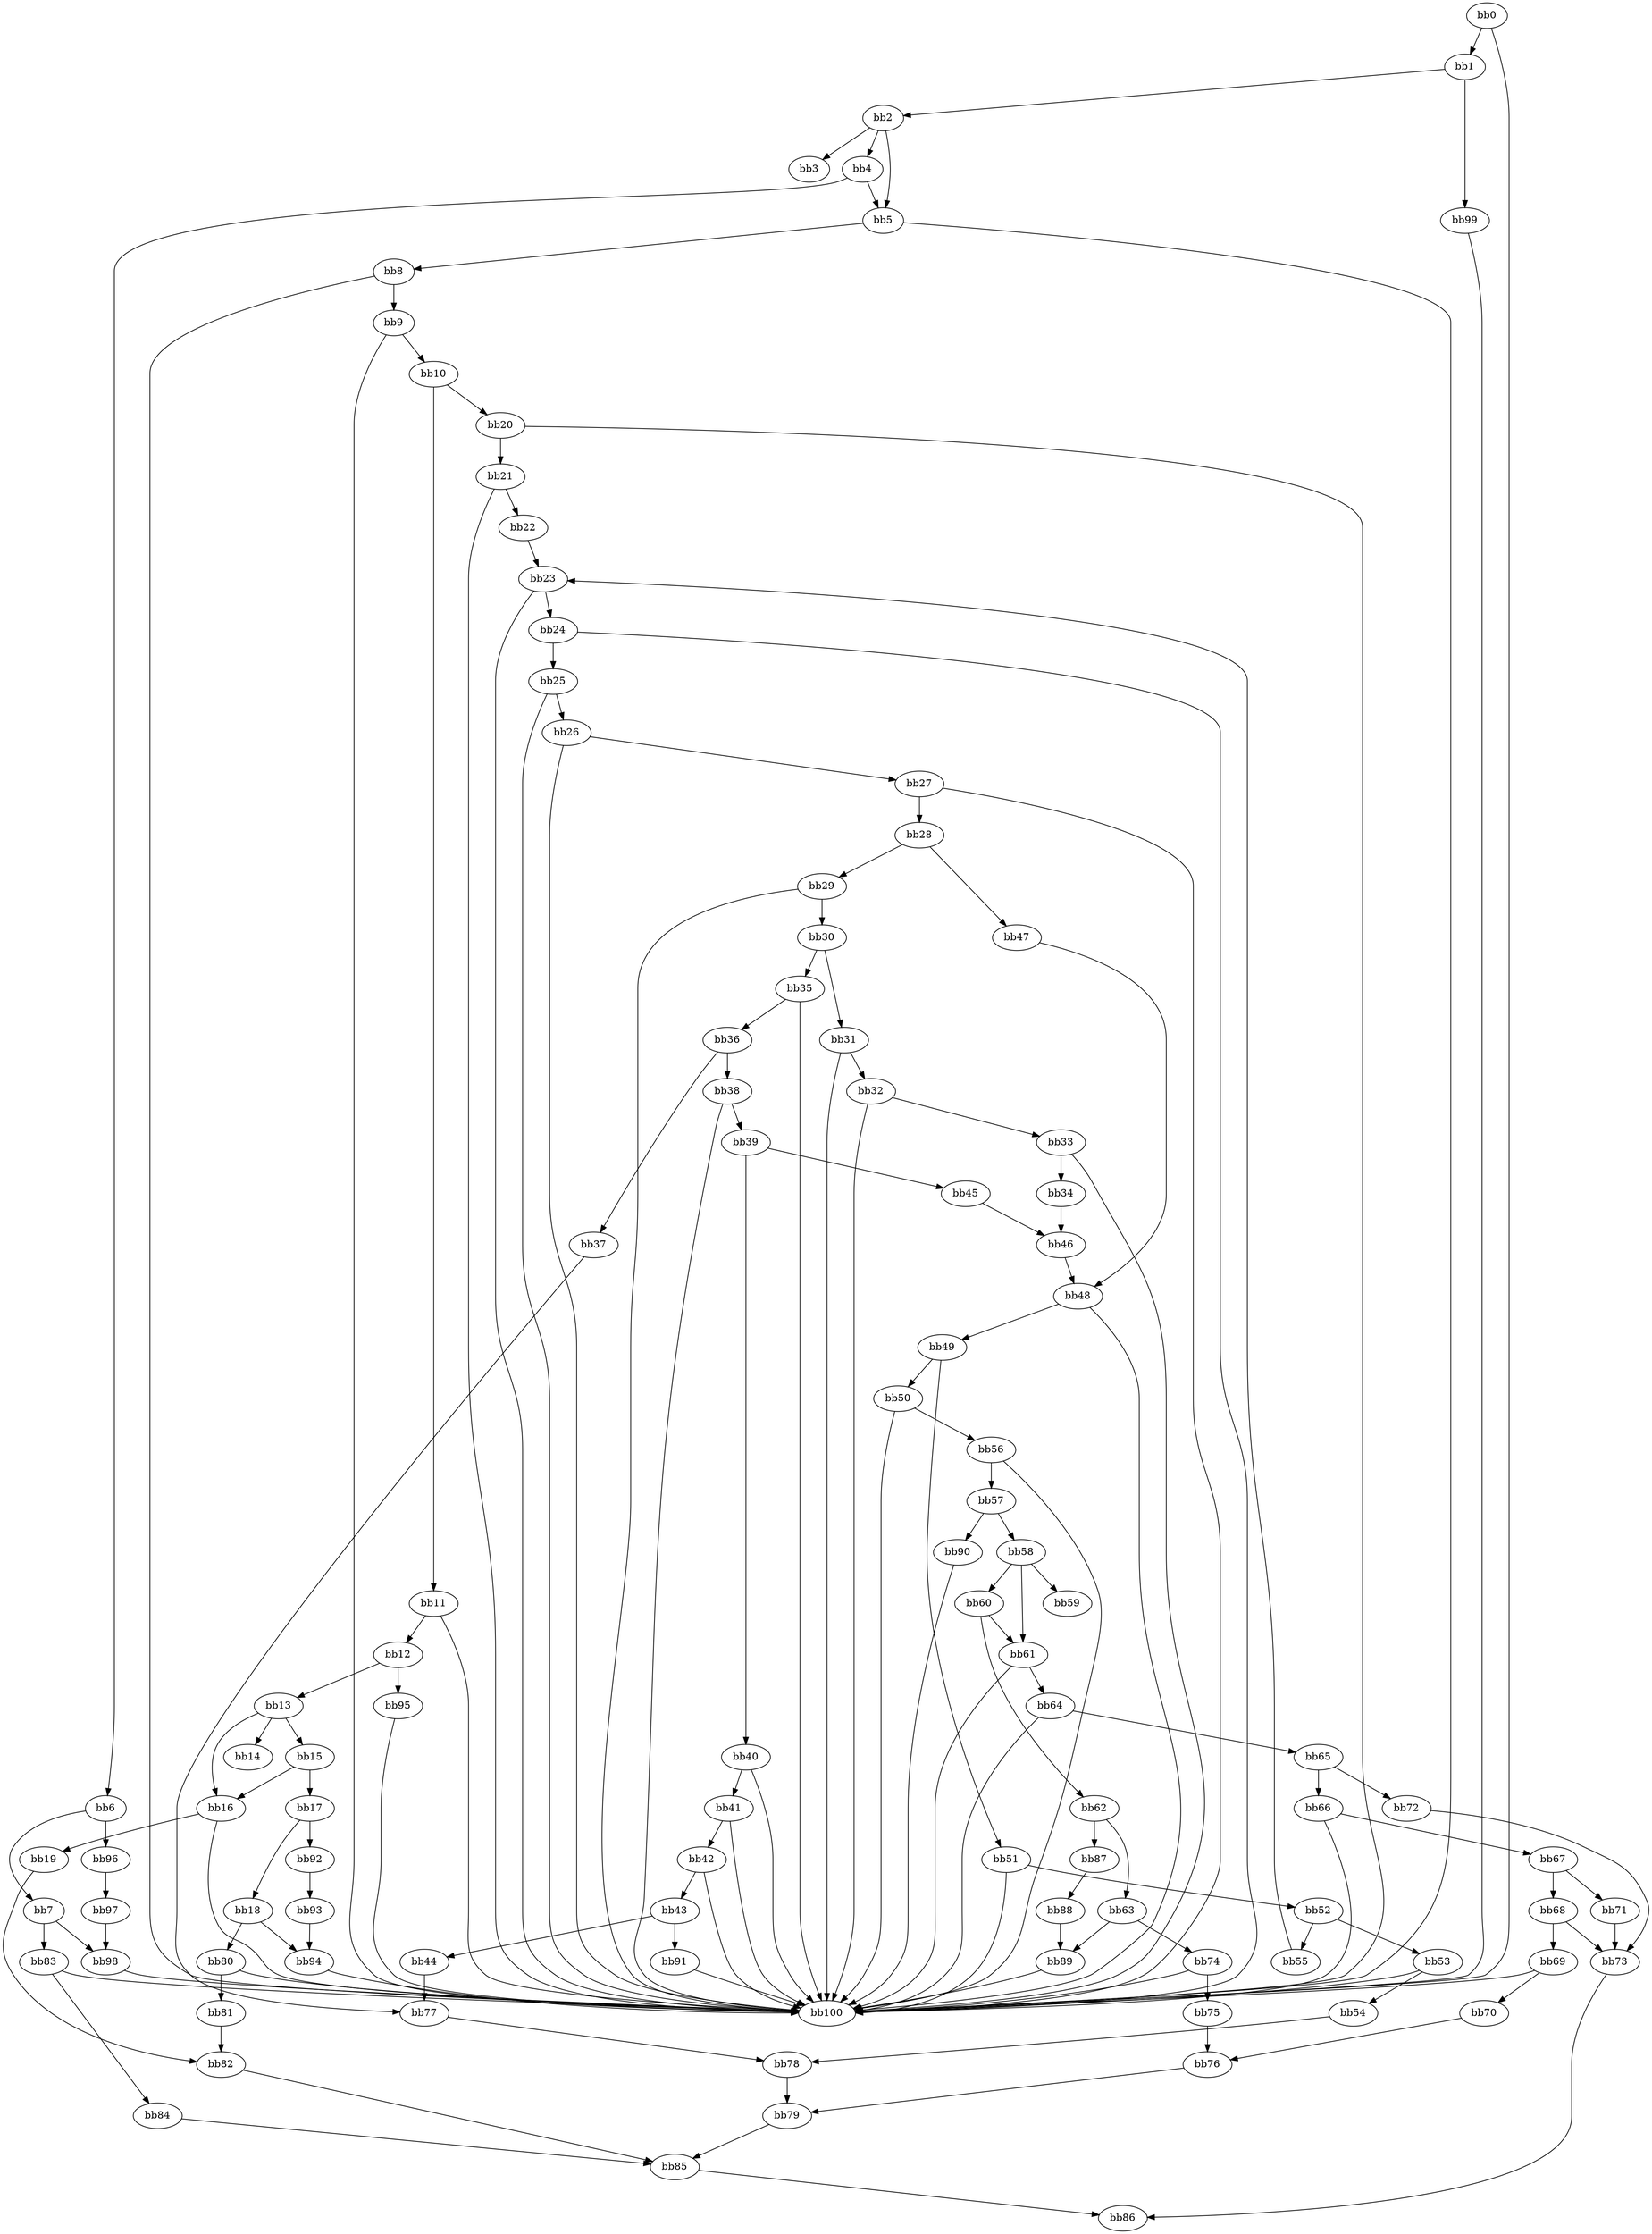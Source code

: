 digraph {
    0 [ label = "bb0\l" ]
    1 [ label = "bb1\l" ]
    2 [ label = "bb2\l" ]
    3 [ label = "bb3\l" ]
    4 [ label = "bb4\l" ]
    5 [ label = "bb5\l" ]
    6 [ label = "bb6\l" ]
    7 [ label = "bb7\l" ]
    8 [ label = "bb8\l" ]
    9 [ label = "bb9\l" ]
    10 [ label = "bb10\l" ]
    11 [ label = "bb11\l" ]
    12 [ label = "bb12\l" ]
    13 [ label = "bb13\l" ]
    14 [ label = "bb14\l" ]
    15 [ label = "bb15\l" ]
    16 [ label = "bb16\l" ]
    17 [ label = "bb17\l" ]
    18 [ label = "bb18\l" ]
    19 [ label = "bb19\l" ]
    20 [ label = "bb20\l" ]
    21 [ label = "bb21\l" ]
    22 [ label = "bb22\l" ]
    23 [ label = "bb23\l" ]
    24 [ label = "bb24\l" ]
    25 [ label = "bb25\l" ]
    26 [ label = "bb26\l" ]
    27 [ label = "bb27\l" ]
    28 [ label = "bb28\l" ]
    29 [ label = "bb29\l" ]
    30 [ label = "bb30\l" ]
    31 [ label = "bb31\l" ]
    32 [ label = "bb32\l" ]
    33 [ label = "bb33\l" ]
    34 [ label = "bb34\l" ]
    35 [ label = "bb35\l" ]
    36 [ label = "bb36\l" ]
    37 [ label = "bb37\l" ]
    38 [ label = "bb38\l" ]
    39 [ label = "bb39\l" ]
    40 [ label = "bb40\l" ]
    41 [ label = "bb41\l" ]
    42 [ label = "bb42\l" ]
    43 [ label = "bb43\l" ]
    44 [ label = "bb44\l" ]
    45 [ label = "bb45\l" ]
    46 [ label = "bb46\l" ]
    47 [ label = "bb47\l" ]
    48 [ label = "bb48\l" ]
    49 [ label = "bb49\l" ]
    50 [ label = "bb50\l" ]
    51 [ label = "bb51\l" ]
    52 [ label = "bb52\l" ]
    53 [ label = "bb53\l" ]
    54 [ label = "bb54\l" ]
    55 [ label = "bb55\l" ]
    56 [ label = "bb56\l" ]
    57 [ label = "bb57\l" ]
    58 [ label = "bb58\l" ]
    59 [ label = "bb59\l" ]
    60 [ label = "bb60\l" ]
    61 [ label = "bb61\l" ]
    62 [ label = "bb62\l" ]
    63 [ label = "bb63\l" ]
    64 [ label = "bb64\l" ]
    65 [ label = "bb65\l" ]
    66 [ label = "bb66\l" ]
    67 [ label = "bb67\l" ]
    68 [ label = "bb68\l" ]
    69 [ label = "bb69\l" ]
    70 [ label = "bb70\l" ]
    71 [ label = "bb71\l" ]
    72 [ label = "bb72\l" ]
    73 [ label = "bb73\l" ]
    74 [ label = "bb74\l" ]
    75 [ label = "bb75\l" ]
    76 [ label = "bb76\l" ]
    77 [ label = "bb77\l" ]
    78 [ label = "bb78\l" ]
    79 [ label = "bb79\l" ]
    80 [ label = "bb80\l" ]
    81 [ label = "bb81\l" ]
    82 [ label = "bb82\l" ]
    83 [ label = "bb83\l" ]
    84 [ label = "bb84\l" ]
    85 [ label = "bb85\l" ]
    86 [ label = "bb86\l" ]
    87 [ label = "bb87\l" ]
    88 [ label = "bb88\l" ]
    89 [ label = "bb89\l" ]
    90 [ label = "bb90\l" ]
    91 [ label = "bb91\l" ]
    92 [ label = "bb92\l" ]
    93 [ label = "bb93\l" ]
    94 [ label = "bb94\l" ]
    95 [ label = "bb95\l" ]
    96 [ label = "bb96\l" ]
    97 [ label = "bb97\l" ]
    98 [ label = "bb98\l" ]
    99 [ label = "bb99\l" ]
    100 [ label = "bb100\l" ]
    0 -> 1 [ ]
    0 -> 100 [ ]
    1 -> 2 [ ]
    1 -> 99 [ ]
    2 -> 3 [ ]
    2 -> 4 [ ]
    2 -> 5 [ ]
    4 -> 5 [ ]
    4 -> 6 [ ]
    5 -> 8 [ ]
    5 -> 100 [ ]
    6 -> 7 [ ]
    6 -> 96 [ ]
    7 -> 83 [ ]
    7 -> 98 [ ]
    8 -> 9 [ ]
    8 -> 100 [ ]
    9 -> 10 [ ]
    9 -> 100 [ ]
    10 -> 11 [ ]
    10 -> 20 [ ]
    11 -> 12 [ ]
    11 -> 100 [ ]
    12 -> 13 [ ]
    12 -> 95 [ ]
    13 -> 14 [ ]
    13 -> 15 [ ]
    13 -> 16 [ ]
    15 -> 16 [ ]
    15 -> 17 [ ]
    16 -> 19 [ ]
    16 -> 100 [ ]
    17 -> 18 [ ]
    17 -> 92 [ ]
    18 -> 80 [ ]
    18 -> 94 [ ]
    19 -> 82 [ ]
    20 -> 21 [ ]
    20 -> 100 [ ]
    21 -> 22 [ ]
    21 -> 100 [ ]
    22 -> 23 [ ]
    23 -> 24 [ ]
    23 -> 100 [ ]
    24 -> 25 [ ]
    24 -> 100 [ ]
    25 -> 26 [ ]
    25 -> 100 [ ]
    26 -> 27 [ ]
    26 -> 100 [ ]
    27 -> 28 [ ]
    27 -> 100 [ ]
    28 -> 29 [ ]
    28 -> 47 [ ]
    29 -> 30 [ ]
    29 -> 100 [ ]
    30 -> 31 [ ]
    30 -> 35 [ ]
    31 -> 32 [ ]
    31 -> 100 [ ]
    32 -> 33 [ ]
    32 -> 100 [ ]
    33 -> 34 [ ]
    33 -> 100 [ ]
    34 -> 46 [ ]
    35 -> 36 [ ]
    35 -> 100 [ ]
    36 -> 37 [ ]
    36 -> 38 [ ]
    37 -> 77 [ ]
    38 -> 39 [ ]
    38 -> 100 [ ]
    39 -> 40 [ ]
    39 -> 45 [ ]
    40 -> 41 [ ]
    40 -> 100 [ ]
    41 -> 42 [ ]
    41 -> 100 [ ]
    42 -> 43 [ ]
    42 -> 100 [ ]
    43 -> 44 [ ]
    43 -> 91 [ ]
    44 -> 77 [ ]
    45 -> 46 [ ]
    46 -> 48 [ ]
    47 -> 48 [ ]
    48 -> 49 [ ]
    48 -> 100 [ ]
    49 -> 50 [ ]
    49 -> 51 [ ]
    50 -> 56 [ ]
    50 -> 100 [ ]
    51 -> 52 [ ]
    51 -> 100 [ ]
    52 -> 53 [ ]
    52 -> 55 [ ]
    53 -> 54 [ ]
    53 -> 100 [ ]
    54 -> 78 [ ]
    55 -> 23 [ ]
    56 -> 57 [ ]
    56 -> 100 [ ]
    57 -> 58 [ ]
    57 -> 90 [ ]
    58 -> 59 [ ]
    58 -> 60 [ ]
    58 -> 61 [ ]
    60 -> 61 [ ]
    60 -> 62 [ ]
    61 -> 64 [ ]
    61 -> 100 [ ]
    62 -> 63 [ ]
    62 -> 87 [ ]
    63 -> 74 [ ]
    63 -> 89 [ ]
    64 -> 65 [ ]
    64 -> 100 [ ]
    65 -> 66 [ ]
    65 -> 72 [ ]
    66 -> 67 [ ]
    66 -> 100 [ ]
    67 -> 68 [ ]
    67 -> 71 [ ]
    68 -> 69 [ ]
    68 -> 73 [ ]
    69 -> 70 [ ]
    69 -> 100 [ ]
    70 -> 76 [ ]
    71 -> 73 [ ]
    72 -> 73 [ ]
    73 -> 86 [ ]
    74 -> 75 [ ]
    74 -> 100 [ ]
    75 -> 76 [ ]
    76 -> 79 [ ]
    77 -> 78 [ ]
    78 -> 79 [ ]
    79 -> 85 [ ]
    80 -> 81 [ ]
    80 -> 100 [ ]
    81 -> 82 [ ]
    82 -> 85 [ ]
    83 -> 84 [ ]
    83 -> 100 [ ]
    84 -> 85 [ ]
    85 -> 86 [ ]
    87 -> 88 [ ]
    88 -> 89 [ ]
    89 -> 100 [ ]
    90 -> 100 [ ]
    91 -> 100 [ ]
    92 -> 93 [ ]
    93 -> 94 [ ]
    94 -> 100 [ ]
    95 -> 100 [ ]
    96 -> 97 [ ]
    97 -> 98 [ ]
    98 -> 100 [ ]
    99 -> 100 [ ]
}

